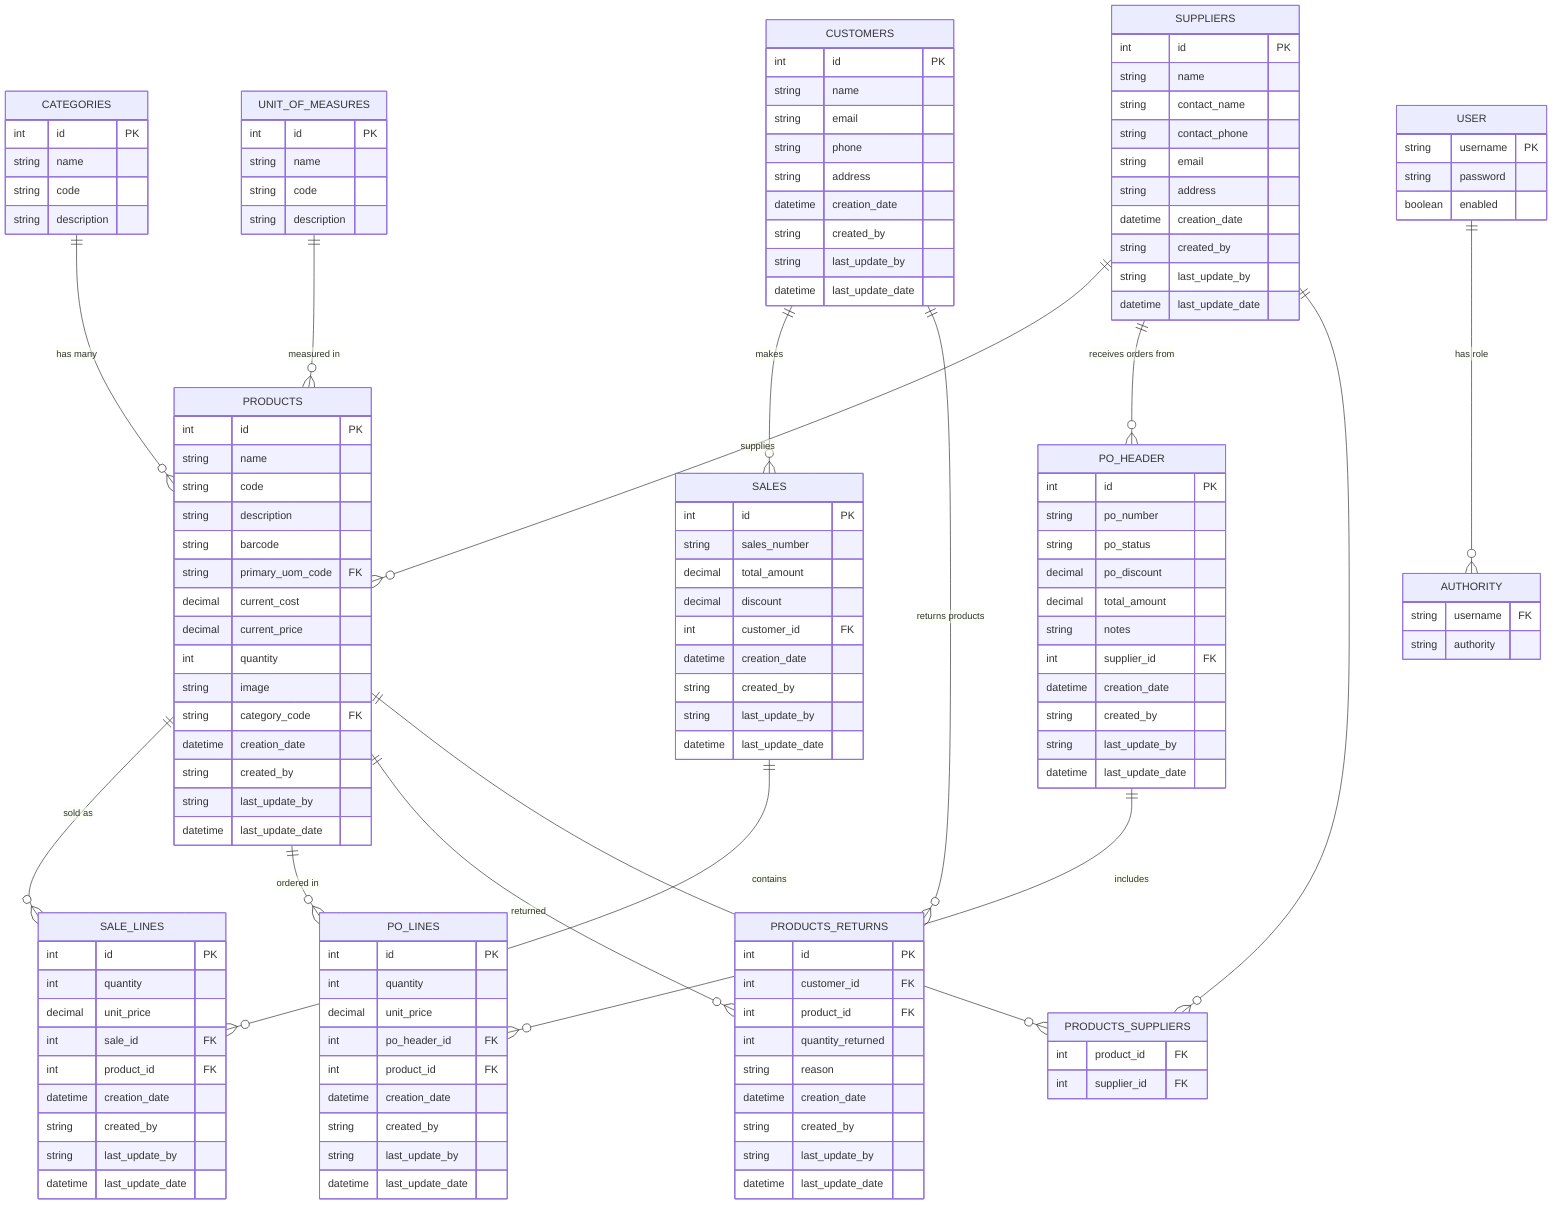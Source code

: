 erDiagram
    PRODUCTS {
        int id PK
        string name
        string code
        string description
        string barcode
        string primary_uom_code FK
        decimal current_cost
        decimal current_price
        int quantity
        string image
        string category_code FK
        datetime creation_date
        string created_by
        string last_update_by
        datetime last_update_date
    }

    CATEGORIES {
        int id PK
        string name
        string code
        string description
    }

    UNIT_OF_MEASURES {
        int id PK
        string name
        string code
        string description
    }

    SALES {
        int id PK
        string sales_number
        decimal total_amount
        decimal discount
        int customer_id FK
        datetime creation_date
        string created_by
        string last_update_by
        datetime last_update_date
    }

    SALE_LINES {
        int id PK
        int quantity
        decimal unit_price
        int sale_id FK
        int product_id FK
        datetime creation_date
        string created_by
        string last_update_by
        datetime last_update_date
    }

    PO_HEADER {
        int id PK
        string po_number
        string po_status
        decimal po_discount
        decimal total_amount
        string notes
        int supplier_id FK
        datetime creation_date
        string created_by
        string last_update_by
        datetime last_update_date
    }

    PO_LINES {
        int id PK
        int quantity
        decimal unit_price
        int po_header_id FK
        int product_id FK
        datetime creation_date
        string created_by
        string last_update_by
        datetime last_update_date
    }

    PRODUCTS_RETURNS {
        int id PK
        int customer_id FK
        int product_id FK
        int quantity_returned
        string reason
        datetime creation_date
        string created_by
        string last_update_by
        datetime last_update_date
    }

    CUSTOMERS {
        int id PK
        string name
        string email
        string phone
        string address
        datetime creation_date
        string created_by
        string last_update_by
        datetime last_update_date
    }

    SUPPLIERS {
        int id PK
        string name
        string contact_name
        string contact_phone
        string email
        string address
        datetime creation_date
        string created_by
        string last_update_by
        datetime last_update_date
    }

    PRODUCTS_SUPPLIERS {
        int product_id FK
        int supplier_id FK
    }

    USER {
        string username PK
        string password
        boolean enabled
    }

    AUTHORITY {
        string username FK
        string authority
    }

    CATEGORIES ||--o{ PRODUCTS: "has many"
    UNIT_OF_MEASURES ||--o{ PRODUCTS: "measured in"
    PRODUCTS ||--o{ SALE_LINES: "sold as"
    SALES ||--o{ SALE_LINES: "contains"
    CUSTOMERS ||--o{ SALES: "makes"
    SUPPLIERS ||--o{ PRODUCTS: "supplies"
    SUPPLIERS ||--o{ PO_HEADER: "receives orders from"
    PO_HEADER ||--o{ PO_LINES: "includes"
    PRODUCTS ||--o{ PO_LINES: "ordered in"
    CUSTOMERS ||--o{ PRODUCTS_RETURNS: "returns products"
    PRODUCTS ||--o{ PRODUCTS_RETURNS: "returned"
    USER ||--o{ AUTHORITY: "has role"
    PRODUCTS ||--o{ PRODUCTS_SUPPLIERS: ""
    SUPPLIERS ||--o{ PRODUCTS_SUPPLIERS: ""